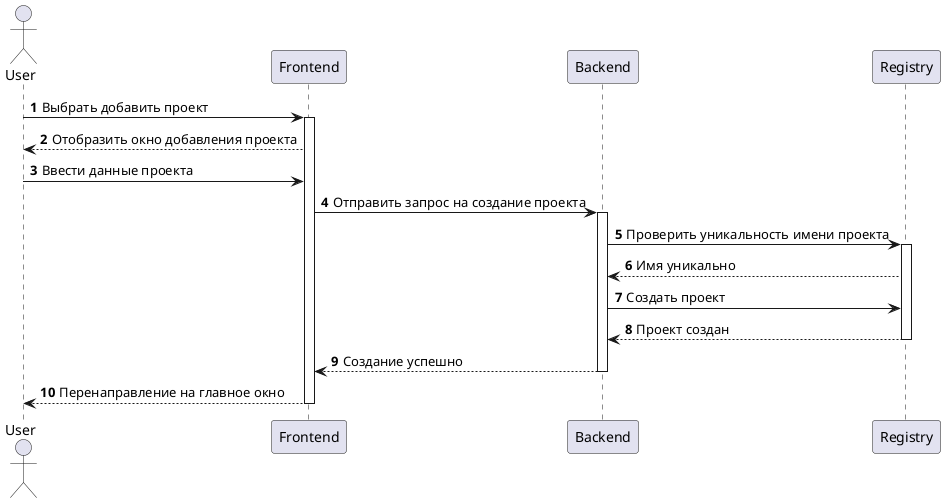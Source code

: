 @startuml

autonumber
actor User
participant "Frontend" as Frontend
participant "Backend" as Backend
participant "Registry" as Registry

User -> Frontend: Выбрать добавить проект
activate Frontend
Frontend --> User: Отобразить окно добавления проекта

User -> Frontend: Ввести данные проекта
Frontend -> Backend: Отправить запрос на создание проекта
activate Backend

Backend -> Registry: Проверить уникальность имени проекта
activate Registry
Registry --> Backend: Имя уникально

Backend -> Registry: Создать проект
Registry --> Backend: Проект создан
deactivate Registry

Backend --> Frontend: Создание успешно
deactivate Backend

Frontend --> User: Перенаправление на главное окно
deactivate Frontend
@enduml